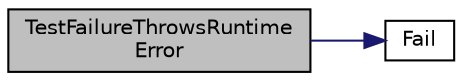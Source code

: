 digraph "TestFailureThrowsRuntimeError"
{
  edge [fontname="Helvetica",fontsize="10",labelfontname="Helvetica",labelfontsize="10"];
  node [fontname="Helvetica",fontsize="10",shape=record];
  rankdir="LR";
  Node75 [label="TestFailureThrowsRuntime\lError",height=0.2,width=0.4,color="black", fillcolor="grey75", style="filled", fontcolor="black"];
  Node75 -> Node76 [color="midnightblue",fontsize="10",style="solid",fontname="Helvetica"];
  Node76 [label="Fail",height=0.2,width=0.4,color="black", fillcolor="white", style="filled",URL="$d5/d03/gtest__throw__on__failure__ex__test_8cc.html#a78ecbe7682643ac0413d57d0b9f27fa6"];
}
